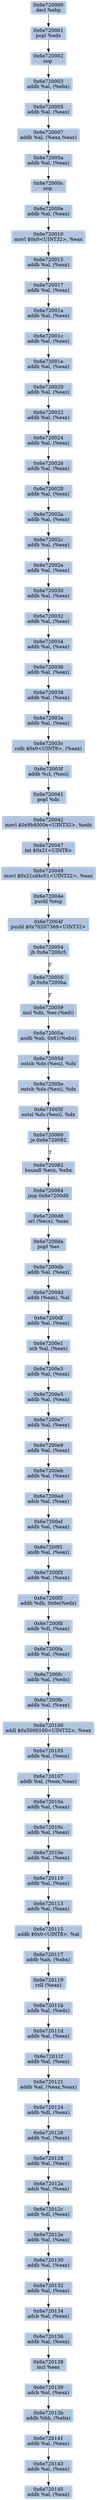 digraph G {
node[shape=rectangle,style=filled,fillcolor=lightsteelblue,color=lightsteelblue]
bgcolor="transparent"
a0x6e720000decl_ebp[label="0x6e720000\ndecl %ebp"];
a0x6e720001popl_edx[label="0x6e720001\npopl %edx"];
a0x6e720002nop_[label="0x6e720002\nnop "];
a0x6e720003addb_al_ebx_[label="0x6e720003\naddb %al, (%ebx)"];
a0x6e720005addb_al_eax_[label="0x6e720005\naddb %al, (%eax)"];
a0x6e720007addb_al_eaxeax_[label="0x6e720007\naddb %al, (%eax,%eax)"];
a0x6e72000aaddb_al_eax_[label="0x6e72000a\naddb %al, (%eax)"];
a0x6e72000cnop_[label="0x6e72000c\nnop "];
a0x6e72000eaddb_al_eax_[label="0x6e72000e\naddb %al, (%eax)"];
a0x6e720010movl_0x0UINT32_eax[label="0x6e720010\nmovl $0x0<UINT32>, %eax"];
a0x6e720015addb_al_eax_[label="0x6e720015\naddb %al, (%eax)"];
a0x6e720017addb_al_eax_[label="0x6e720017\naddb %al, (%eax)"];
a0x6e72001aaddb_al_eax_[label="0x6e72001a\naddb %al, (%eax)"];
a0x6e72001caddb_al_eax_[label="0x6e72001c\naddb %al, (%eax)"];
a0x6e72001eaddb_al_eax_[label="0x6e72001e\naddb %al, (%eax)"];
a0x6e720020addb_al_eax_[label="0x6e720020\naddb %al, (%eax)"];
a0x6e720022addb_al_eax_[label="0x6e720022\naddb %al, (%eax)"];
a0x6e720024addb_al_eax_[label="0x6e720024\naddb %al, (%eax)"];
a0x6e720026addb_al_eax_[label="0x6e720026\naddb %al, (%eax)"];
a0x6e720028addb_al_eax_[label="0x6e720028\naddb %al, (%eax)"];
a0x6e72002aaddb_al_eax_[label="0x6e72002a\naddb %al, (%eax)"];
a0x6e72002caddb_al_eax_[label="0x6e72002c\naddb %al, (%eax)"];
a0x6e72002eaddb_al_eax_[label="0x6e72002e\naddb %al, (%eax)"];
a0x6e720030addb_al_eax_[label="0x6e720030\naddb %al, (%eax)"];
a0x6e720032addb_al_eax_[label="0x6e720032\naddb %al, (%eax)"];
a0x6e720034addb_al_eax_[label="0x6e720034\naddb %al, (%eax)"];
a0x6e720036addb_al_eax_[label="0x6e720036\naddb %al, (%eax)"];
a0x6e720038addb_al_eax_[label="0x6e720038\naddb %al, (%eax)"];
a0x6e72003aaddb_al_eax_[label="0x6e72003a\naddb %al, (%eax)"];
a0x6e72003crolb_0x0UINT8_eax_[label="0x6e72003c\nrolb $0x0<UINT8>, (%eax)"];
a0x6e72003faddb_cl_esi_[label="0x6e72003f\naddb %cl, (%esi)"];
a0x6e720041popl_ds[label="0x6e720041\npopl %ds"];
a0x6e720042movl_0x9b4000eUINT32_edx[label="0x6e720042\nmovl $0x9b4000e<UINT32>, %edx"];
a0x6e720047int_0x21UINT8[label="0x6e720047\nint $0x21<UINT8>"];
a0x6e720049movl_0x21cd4c01UINT32_eax[label="0x6e720049\nmovl $0x21cd4c01<UINT32>, %eax"];
a0x6e72004epushl_esp[label="0x6e72004e\npushl %esp"];
a0x6e72004fpushl_0x70207369UINT32[label="0x6e72004f\npushl $0x70207369<UINT32>"];
a0x6e720054jb_0x6e7200c5[label="0x6e720054\njb 0x6e7200c5"];
a0x6e720056jb_0x6e7200ba[label="0x6e720056\njb 0x6e7200ba"];
a0x6e720059insl_dx_es_edi_[label="0x6e720059\ninsl %dx, %es:(%edi)"];
a0x6e72005aandb_ah_0x61ebx_[label="0x6e72005a\nandb %ah, 0x61(%ebx)"];
a0x6e72005doutsb_ds_esi__dx[label="0x6e72005d\noutsb %ds:(%esi), %dx"];
a0x6e72005eoutsb_ds_esi__dx[label="0x6e72005e\noutsb %ds:(%esi), %dx"];
a0x6e72005foutsl_ds_esi__dx[label="0x6e72005f\noutsl %ds:(%esi), %dx"];
a0x6e720060je_0x6e720082[label="0x6e720060\nje 0x6e720082"];
a0x6e720082boundl_ecx_ebx[label="0x6e720082\nboundl %ecx, %ebx"];
a0x6e720084jmp_0x6e7200d8[label="0x6e720084\njmp 0x6e7200d8"];
a0x6e7200d8orl_ecx__eax[label="0x6e7200d8\norl (%ecx), %eax"];
a0x6e7200dapopl_es[label="0x6e7200da\npopl %es"];
a0x6e7200dbaddb_al_eax_[label="0x6e7200db\naddb %al, (%eax)"];
a0x6e7200ddaddb_eax__al[label="0x6e7200dd\naddb (%eax), %al"];
a0x6e7200dfaddb_al_eax_[label="0x6e7200df\naddb %al, (%eax)"];
a0x6e7200e1orb_al_eax_[label="0x6e7200e1\norb %al, (%eax)"];
a0x6e7200e3addb_al_eax_[label="0x6e7200e3\naddb %al, (%eax)"];
a0x6e7200e5addb_al_eax_[label="0x6e7200e5\naddb %al, (%eax)"];
a0x6e7200e7addb_al_eax_[label="0x6e7200e7\naddb %al, (%eax)"];
a0x6e7200e9addb_al_eax_[label="0x6e7200e9\naddb %al, (%eax)"];
a0x6e7200ebaddb_al_eax_[label="0x6e7200eb\naddb %al, (%eax)"];
a0x6e7200edadcb_al_eax_[label="0x6e7200ed\nadcb %al, (%eax)"];
a0x6e7200efaddb_al_eax_[label="0x6e7200ef\naddb %al, (%eax)"];
a0x6e7200f1andb_al_eax_[label="0x6e7200f1\nandb %al, (%eax)"];
a0x6e7200f3addb_al_eax_[label="0x6e7200f3\naddb %al, (%eax)"];
a0x6e7200f5addb_dh_0x6eedx_[label="0x6e7200f5\naddb %dh, 0x6e(%edx)"];
a0x6e7200f8addb_dl_eax_[label="0x6e7200f8\naddb %dl, (%eax)"];
a0x6e7200faaddb_al_eax_[label="0x6e7200fa\naddb %al, (%eax)"];
a0x6e7200fcaddb_al_edx_[label="0x6e7200fc\naddb %al, (%edx)"];
a0x6e7200feaddb_al_eax_[label="0x6e7200fe\naddb %al, (%eax)"];
a0x6e720100addl_0x5000100UINT32_eax[label="0x6e720100\naddl $0x5000100<UINT32>, %eax"];
a0x6e720105addb_al_ecx_[label="0x6e720105\naddb %al, (%ecx)"];
a0x6e720107addb_al_eaxeax_[label="0x6e720107\naddb %al, (%eax,%eax)"];
a0x6e72010aaddb_al_eax_[label="0x6e72010a\naddb %al, (%eax)"];
a0x6e72010caddb_al_eax_[label="0x6e72010c\naddb %al, (%eax)"];
a0x6e72010eaddb_al_eax_[label="0x6e72010e\naddb %al, (%eax)"];
a0x6e720110addb_al_eax_[label="0x6e720110\naddb %al, (%eax)"];
a0x6e720113addb_al_eax_[label="0x6e720113\naddb %al, (%eax)"];
a0x6e720115addb_0x0UINT8_al[label="0x6e720115\naddb $0x0<UINT8>, %al"];
a0x6e720117addb_ah_ebx_[label="0x6e720117\naddb %ah, (%ebx)"];
a0x6e720119roll_eax_[label="0x6e720119\nroll (%eax)"];
a0x6e72011baddb_al_edx_[label="0x6e72011b\naddb %al, (%edx)"];
a0x6e72011daddb_al_eax_[label="0x6e72011d\naddb %al, (%eax)"];
a0x6e72011faddb_al_eax_[label="0x6e72011f\naddb %al, (%eax)"];
a0x6e720121addb_al_eaxeax_[label="0x6e720121\naddb %al, (%eax,%eax)"];
a0x6e720124addb_dl_eax_[label="0x6e720124\naddb %dl, (%eax)"];
a0x6e720126addb_al_eax_[label="0x6e720126\naddb %al, (%eax)"];
a0x6e720128addb_al_eax_[label="0x6e720128\naddb %al, (%eax)"];
a0x6e72012aadcb_al_eax_[label="0x6e72012a\nadcb %al, (%eax)"];
a0x6e72012caddb_dl_eax_[label="0x6e72012c\naddb %dl, (%eax)"];
a0x6e72012eaddb_al_eax_[label="0x6e72012e\naddb %al, (%eax)"];
a0x6e720130addb_al_eax_[label="0x6e720130\naddb %al, (%eax)"];
a0x6e720132addb_al_eax_[label="0x6e720132\naddb %al, (%eax)"];
a0x6e720134adcb_al_eax_[label="0x6e720134\nadcb %al, (%eax)"];
a0x6e720136addb_al_eax_[label="0x6e720136\naddb %al, (%eax)"];
a0x6e720138incl_eax[label="0x6e720138\nincl %eax"];
a0x6e720139adcb_al_eax_[label="0x6e720139\nadcb %al, (%eax)"];
a0x6e72013baddb_bh_ebx_[label="0x6e72013b\naddb %bh, (%ebx)"];
a0x6e720141addb_al_eax_[label="0x6e720141\naddb %al, (%eax)"];
a0x6e720143addb_al_eax_[label="0x6e720143\naddb %al, (%eax)"];
a0x6e720145addb_al_eax_[label="0x6e720145\naddb %al, (%eax)"];
a0x6e720000decl_ebp -> a0x6e720001popl_edx [color="#000000"];
a0x6e720001popl_edx -> a0x6e720002nop_ [color="#000000"];
a0x6e720002nop_ -> a0x6e720003addb_al_ebx_ [color="#000000"];
a0x6e720003addb_al_ebx_ -> a0x6e720005addb_al_eax_ [color="#000000"];
a0x6e720005addb_al_eax_ -> a0x6e720007addb_al_eaxeax_ [color="#000000"];
a0x6e720007addb_al_eaxeax_ -> a0x6e72000aaddb_al_eax_ [color="#000000"];
a0x6e72000aaddb_al_eax_ -> a0x6e72000cnop_ [color="#000000"];
a0x6e72000cnop_ -> a0x6e72000eaddb_al_eax_ [color="#000000"];
a0x6e72000eaddb_al_eax_ -> a0x6e720010movl_0x0UINT32_eax [color="#000000"];
a0x6e720010movl_0x0UINT32_eax -> a0x6e720015addb_al_eax_ [color="#000000"];
a0x6e720015addb_al_eax_ -> a0x6e720017addb_al_eax_ [color="#000000"];
a0x6e720017addb_al_eax_ -> a0x6e72001aaddb_al_eax_ [color="#000000"];
a0x6e72001aaddb_al_eax_ -> a0x6e72001caddb_al_eax_ [color="#000000"];
a0x6e72001caddb_al_eax_ -> a0x6e72001eaddb_al_eax_ [color="#000000"];
a0x6e72001eaddb_al_eax_ -> a0x6e720020addb_al_eax_ [color="#000000"];
a0x6e720020addb_al_eax_ -> a0x6e720022addb_al_eax_ [color="#000000"];
a0x6e720022addb_al_eax_ -> a0x6e720024addb_al_eax_ [color="#000000"];
a0x6e720024addb_al_eax_ -> a0x6e720026addb_al_eax_ [color="#000000"];
a0x6e720026addb_al_eax_ -> a0x6e720028addb_al_eax_ [color="#000000"];
a0x6e720028addb_al_eax_ -> a0x6e72002aaddb_al_eax_ [color="#000000"];
a0x6e72002aaddb_al_eax_ -> a0x6e72002caddb_al_eax_ [color="#000000"];
a0x6e72002caddb_al_eax_ -> a0x6e72002eaddb_al_eax_ [color="#000000"];
a0x6e72002eaddb_al_eax_ -> a0x6e720030addb_al_eax_ [color="#000000"];
a0x6e720030addb_al_eax_ -> a0x6e720032addb_al_eax_ [color="#000000"];
a0x6e720032addb_al_eax_ -> a0x6e720034addb_al_eax_ [color="#000000"];
a0x6e720034addb_al_eax_ -> a0x6e720036addb_al_eax_ [color="#000000"];
a0x6e720036addb_al_eax_ -> a0x6e720038addb_al_eax_ [color="#000000"];
a0x6e720038addb_al_eax_ -> a0x6e72003aaddb_al_eax_ [color="#000000"];
a0x6e72003aaddb_al_eax_ -> a0x6e72003crolb_0x0UINT8_eax_ [color="#000000"];
a0x6e72003crolb_0x0UINT8_eax_ -> a0x6e72003faddb_cl_esi_ [color="#000000"];
a0x6e72003faddb_cl_esi_ -> a0x6e720041popl_ds [color="#000000"];
a0x6e720041popl_ds -> a0x6e720042movl_0x9b4000eUINT32_edx [color="#000000"];
a0x6e720042movl_0x9b4000eUINT32_edx -> a0x6e720047int_0x21UINT8 [color="#000000"];
a0x6e720047int_0x21UINT8 -> a0x6e720049movl_0x21cd4c01UINT32_eax [color="#000000"];
a0x6e720049movl_0x21cd4c01UINT32_eax -> a0x6e72004epushl_esp [color="#000000"];
a0x6e72004epushl_esp -> a0x6e72004fpushl_0x70207369UINT32 [color="#000000"];
a0x6e72004fpushl_0x70207369UINT32 -> a0x6e720054jb_0x6e7200c5 [color="#000000"];
a0x6e720054jb_0x6e7200c5 -> a0x6e720056jb_0x6e7200ba [color="#000000",label="F"];
a0x6e720056jb_0x6e7200ba -> a0x6e720059insl_dx_es_edi_ [color="#000000",label="F"];
a0x6e720059insl_dx_es_edi_ -> a0x6e72005aandb_ah_0x61ebx_ [color="#000000"];
a0x6e72005aandb_ah_0x61ebx_ -> a0x6e72005doutsb_ds_esi__dx [color="#000000"];
a0x6e72005doutsb_ds_esi__dx -> a0x6e72005eoutsb_ds_esi__dx [color="#000000"];
a0x6e72005eoutsb_ds_esi__dx -> a0x6e72005foutsl_ds_esi__dx [color="#000000"];
a0x6e72005foutsl_ds_esi__dx -> a0x6e720060je_0x6e720082 [color="#000000"];
a0x6e720060je_0x6e720082 -> a0x6e720082boundl_ecx_ebx [color="#000000",label="T"];
a0x6e720082boundl_ecx_ebx -> a0x6e720084jmp_0x6e7200d8 [color="#000000"];
a0x6e720084jmp_0x6e7200d8 -> a0x6e7200d8orl_ecx__eax [color="#000000"];
a0x6e7200d8orl_ecx__eax -> a0x6e7200dapopl_es [color="#000000"];
a0x6e7200dapopl_es -> a0x6e7200dbaddb_al_eax_ [color="#000000"];
a0x6e7200dbaddb_al_eax_ -> a0x6e7200ddaddb_eax__al [color="#000000"];
a0x6e7200ddaddb_eax__al -> a0x6e7200dfaddb_al_eax_ [color="#000000"];
a0x6e7200dfaddb_al_eax_ -> a0x6e7200e1orb_al_eax_ [color="#000000"];
a0x6e7200e1orb_al_eax_ -> a0x6e7200e3addb_al_eax_ [color="#000000"];
a0x6e7200e3addb_al_eax_ -> a0x6e7200e5addb_al_eax_ [color="#000000"];
a0x6e7200e5addb_al_eax_ -> a0x6e7200e7addb_al_eax_ [color="#000000"];
a0x6e7200e7addb_al_eax_ -> a0x6e7200e9addb_al_eax_ [color="#000000"];
a0x6e7200e9addb_al_eax_ -> a0x6e7200ebaddb_al_eax_ [color="#000000"];
a0x6e7200ebaddb_al_eax_ -> a0x6e7200edadcb_al_eax_ [color="#000000"];
a0x6e7200edadcb_al_eax_ -> a0x6e7200efaddb_al_eax_ [color="#000000"];
a0x6e7200efaddb_al_eax_ -> a0x6e7200f1andb_al_eax_ [color="#000000"];
a0x6e7200f1andb_al_eax_ -> a0x6e7200f3addb_al_eax_ [color="#000000"];
a0x6e7200f3addb_al_eax_ -> a0x6e7200f5addb_dh_0x6eedx_ [color="#000000"];
a0x6e7200f5addb_dh_0x6eedx_ -> a0x6e7200f8addb_dl_eax_ [color="#000000"];
a0x6e7200f8addb_dl_eax_ -> a0x6e7200faaddb_al_eax_ [color="#000000"];
a0x6e7200faaddb_al_eax_ -> a0x6e7200fcaddb_al_edx_ [color="#000000"];
a0x6e7200fcaddb_al_edx_ -> a0x6e7200feaddb_al_eax_ [color="#000000"];
a0x6e7200feaddb_al_eax_ -> a0x6e720100addl_0x5000100UINT32_eax [color="#000000"];
a0x6e720100addl_0x5000100UINT32_eax -> a0x6e720105addb_al_ecx_ [color="#000000"];
a0x6e720105addb_al_ecx_ -> a0x6e720107addb_al_eaxeax_ [color="#000000"];
a0x6e720107addb_al_eaxeax_ -> a0x6e72010aaddb_al_eax_ [color="#000000"];
a0x6e72010aaddb_al_eax_ -> a0x6e72010caddb_al_eax_ [color="#000000"];
a0x6e72010caddb_al_eax_ -> a0x6e72010eaddb_al_eax_ [color="#000000"];
a0x6e72010eaddb_al_eax_ -> a0x6e720110addb_al_eax_ [color="#000000"];
a0x6e720110addb_al_eax_ -> a0x6e720113addb_al_eax_ [color="#000000"];
a0x6e720113addb_al_eax_ -> a0x6e720115addb_0x0UINT8_al [color="#000000"];
a0x6e720115addb_0x0UINT8_al -> a0x6e720117addb_ah_ebx_ [color="#000000"];
a0x6e720117addb_ah_ebx_ -> a0x6e720119roll_eax_ [color="#000000"];
a0x6e720119roll_eax_ -> a0x6e72011baddb_al_edx_ [color="#000000"];
a0x6e72011baddb_al_edx_ -> a0x6e72011daddb_al_eax_ [color="#000000"];
a0x6e72011daddb_al_eax_ -> a0x6e72011faddb_al_eax_ [color="#000000"];
a0x6e72011faddb_al_eax_ -> a0x6e720121addb_al_eaxeax_ [color="#000000"];
a0x6e720121addb_al_eaxeax_ -> a0x6e720124addb_dl_eax_ [color="#000000"];
a0x6e720124addb_dl_eax_ -> a0x6e720126addb_al_eax_ [color="#000000"];
a0x6e720126addb_al_eax_ -> a0x6e720128addb_al_eax_ [color="#000000"];
a0x6e720128addb_al_eax_ -> a0x6e72012aadcb_al_eax_ [color="#000000"];
a0x6e72012aadcb_al_eax_ -> a0x6e72012caddb_dl_eax_ [color="#000000"];
a0x6e72012caddb_dl_eax_ -> a0x6e72012eaddb_al_eax_ [color="#000000"];
a0x6e72012eaddb_al_eax_ -> a0x6e720130addb_al_eax_ [color="#000000"];
a0x6e720130addb_al_eax_ -> a0x6e720132addb_al_eax_ [color="#000000"];
a0x6e720132addb_al_eax_ -> a0x6e720134adcb_al_eax_ [color="#000000"];
a0x6e720134adcb_al_eax_ -> a0x6e720136addb_al_eax_ [color="#000000"];
a0x6e720136addb_al_eax_ -> a0x6e720138incl_eax [color="#000000"];
a0x6e720138incl_eax -> a0x6e720139adcb_al_eax_ [color="#000000"];
a0x6e720139adcb_al_eax_ -> a0x6e72013baddb_bh_ebx_ [color="#000000"];
a0x6e72013baddb_bh_ebx_ -> a0x6e720141addb_al_eax_ [color="#000000"];
a0x6e720141addb_al_eax_ -> a0x6e720143addb_al_eax_ [color="#000000"];
a0x6e720143addb_al_eax_ -> a0x6e720145addb_al_eax_ [color="#000000"];
}
